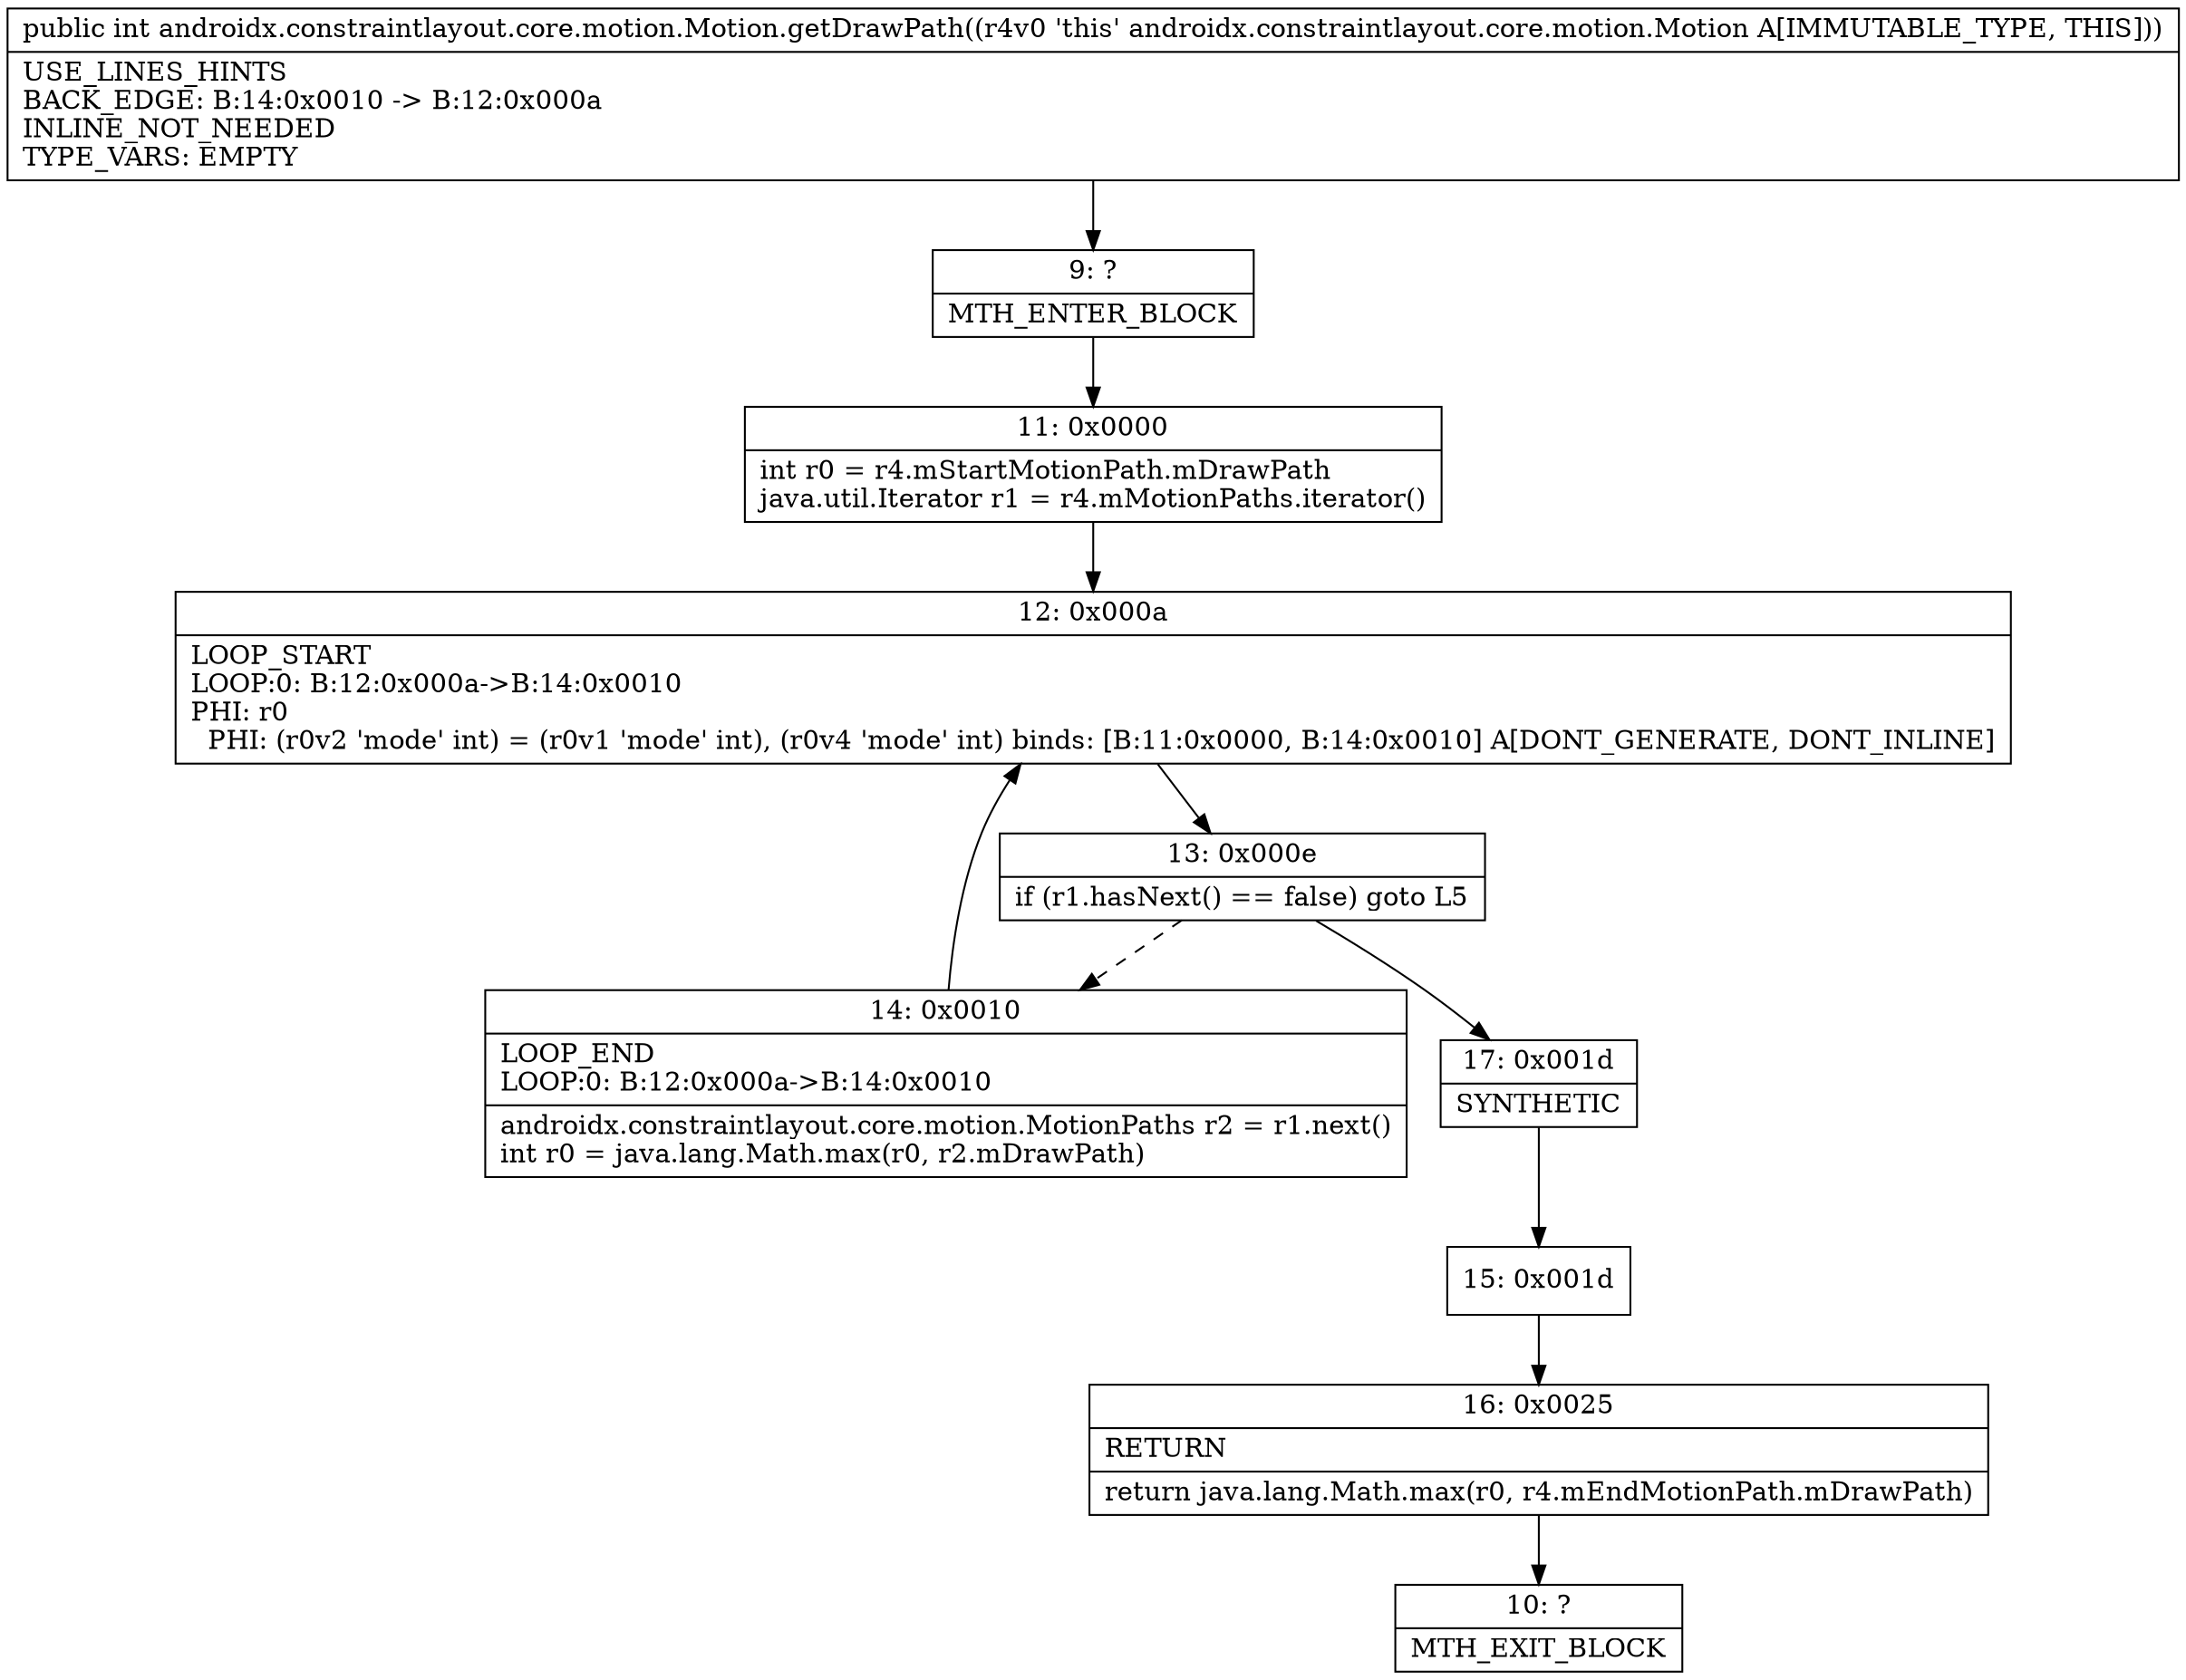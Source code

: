 digraph "CFG forandroidx.constraintlayout.core.motion.Motion.getDrawPath()I" {
Node_9 [shape=record,label="{9\:\ ?|MTH_ENTER_BLOCK\l}"];
Node_11 [shape=record,label="{11\:\ 0x0000|int r0 = r4.mStartMotionPath.mDrawPath\ljava.util.Iterator r1 = r4.mMotionPaths.iterator()\l}"];
Node_12 [shape=record,label="{12\:\ 0x000a|LOOP_START\lLOOP:0: B:12:0x000a\-\>B:14:0x0010\lPHI: r0 \l  PHI: (r0v2 'mode' int) = (r0v1 'mode' int), (r0v4 'mode' int) binds: [B:11:0x0000, B:14:0x0010] A[DONT_GENERATE, DONT_INLINE]\l}"];
Node_13 [shape=record,label="{13\:\ 0x000e|if (r1.hasNext() == false) goto L5\l}"];
Node_14 [shape=record,label="{14\:\ 0x0010|LOOP_END\lLOOP:0: B:12:0x000a\-\>B:14:0x0010\l|androidx.constraintlayout.core.motion.MotionPaths r2 = r1.next()\lint r0 = java.lang.Math.max(r0, r2.mDrawPath)\l}"];
Node_17 [shape=record,label="{17\:\ 0x001d|SYNTHETIC\l}"];
Node_15 [shape=record,label="{15\:\ 0x001d}"];
Node_16 [shape=record,label="{16\:\ 0x0025|RETURN\l|return java.lang.Math.max(r0, r4.mEndMotionPath.mDrawPath)\l}"];
Node_10 [shape=record,label="{10\:\ ?|MTH_EXIT_BLOCK\l}"];
MethodNode[shape=record,label="{public int androidx.constraintlayout.core.motion.Motion.getDrawPath((r4v0 'this' androidx.constraintlayout.core.motion.Motion A[IMMUTABLE_TYPE, THIS]))  | USE_LINES_HINTS\lBACK_EDGE: B:14:0x0010 \-\> B:12:0x000a\lINLINE_NOT_NEEDED\lTYPE_VARS: EMPTY\l}"];
MethodNode -> Node_9;Node_9 -> Node_11;
Node_11 -> Node_12;
Node_12 -> Node_13;
Node_13 -> Node_14[style=dashed];
Node_13 -> Node_17;
Node_14 -> Node_12;
Node_17 -> Node_15;
Node_15 -> Node_16;
Node_16 -> Node_10;
}

